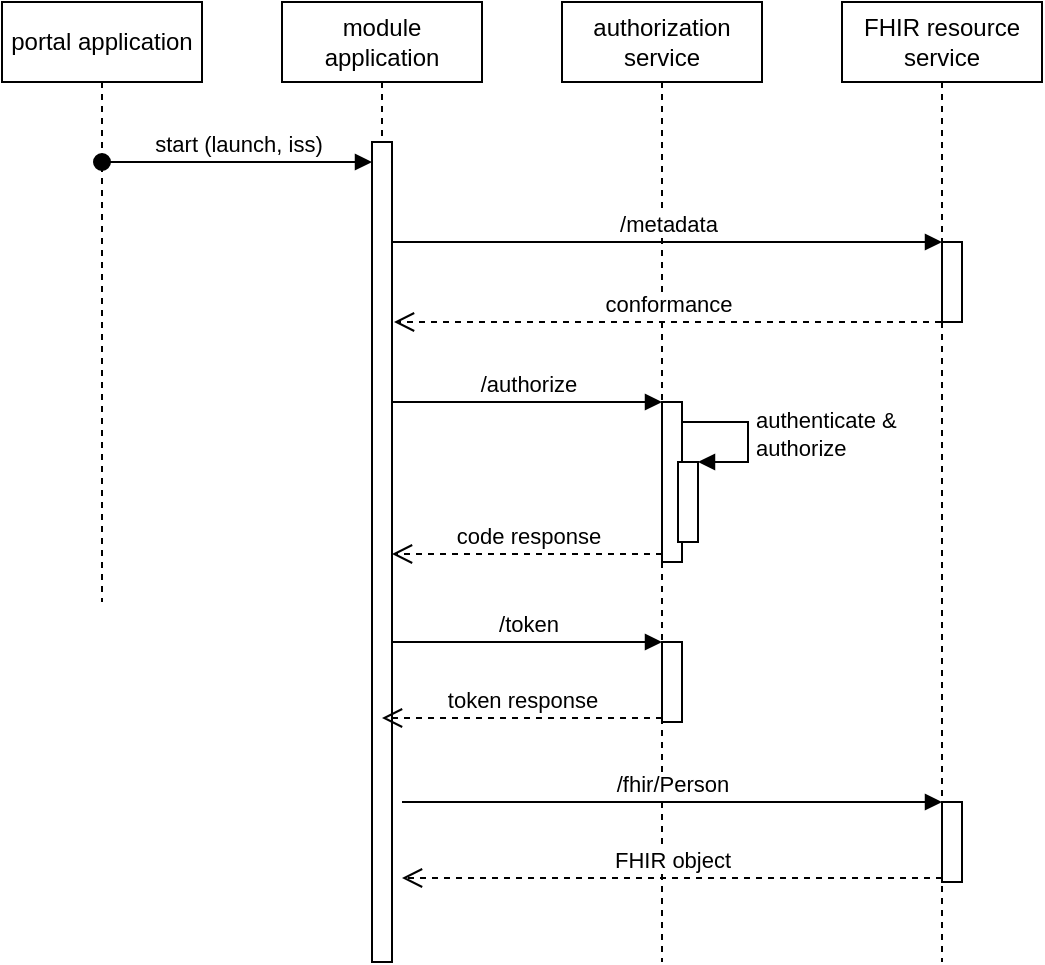 <mxfile version="14.8.5" type="github"><diagram id="Xceh6YoExhiWnQSg53VG" name="Page-1"><mxGraphModel dx="946" dy="620" grid="1" gridSize="10" guides="1" tooltips="1" connect="1" arrows="1" fold="1" page="1" pageScale="1" pageWidth="827" pageHeight="1169" math="0" shadow="0"><root><mxCell id="0"/><mxCell id="1" parent="0"/><mxCell id="KaEcSZ0AVTSCkEA-WvtG-1" value="module application" style="shape=umlLifeline;perimeter=lifelinePerimeter;whiteSpace=wrap;html=1;container=1;collapsible=0;recursiveResize=0;outlineConnect=0;" parent="1" vertex="1"><mxGeometry x="180" y="40" width="100" height="480" as="geometry"/></mxCell><mxCell id="KaEcSZ0AVTSCkEA-WvtG-10" value="" style="html=1;points=[];perimeter=orthogonalPerimeter;" parent="KaEcSZ0AVTSCkEA-WvtG-1" vertex="1"><mxGeometry x="45" y="70" width="10" height="410" as="geometry"/></mxCell><mxCell id="KaEcSZ0AVTSCkEA-WvtG-2" value="portal application" style="shape=umlLifeline;perimeter=lifelinePerimeter;whiteSpace=wrap;html=1;container=1;collapsible=0;recursiveResize=0;outlineConnect=0;" parent="1" vertex="1"><mxGeometry x="40" y="40" width="100" height="300" as="geometry"/></mxCell><mxCell id="KaEcSZ0AVTSCkEA-WvtG-3" value="authorization service" style="shape=umlLifeline;perimeter=lifelinePerimeter;whiteSpace=wrap;html=1;container=1;collapsible=0;recursiveResize=0;outlineConnect=0;" parent="1" vertex="1"><mxGeometry x="320" y="40" width="100" height="480" as="geometry"/></mxCell><mxCell id="KaEcSZ0AVTSCkEA-WvtG-4" value="FHIR resource service" style="shape=umlLifeline;perimeter=lifelinePerimeter;whiteSpace=wrap;html=1;container=1;collapsible=0;recursiveResize=0;outlineConnect=0;" parent="1" vertex="1"><mxGeometry x="460" y="40" width="100" height="480" as="geometry"/></mxCell><mxCell id="KaEcSZ0AVTSCkEA-WvtG-11" value="start (launch, iss)" style="html=1;verticalAlign=bottom;startArrow=oval;endArrow=block;startSize=8;" parent="1" source="KaEcSZ0AVTSCkEA-WvtG-2" target="KaEcSZ0AVTSCkEA-WvtG-10" edge="1"><mxGeometry relative="1" as="geometry"><mxPoint x="165" y="170" as="sourcePoint"/><Array as="points"><mxPoint x="180" y="120"/></Array></mxGeometry></mxCell><mxCell id="KaEcSZ0AVTSCkEA-WvtG-12" value="" style="html=1;points=[];perimeter=orthogonalPerimeter;" parent="1" vertex="1"><mxGeometry x="510" y="160" width="10" height="40" as="geometry"/></mxCell><mxCell id="KaEcSZ0AVTSCkEA-WvtG-13" value="/metadata" style="html=1;verticalAlign=bottom;endArrow=block;entryX=0;entryY=0;" parent="1" source="KaEcSZ0AVTSCkEA-WvtG-10" target="KaEcSZ0AVTSCkEA-WvtG-12" edge="1"><mxGeometry relative="1" as="geometry"><mxPoint x="440" y="160" as="sourcePoint"/></mxGeometry></mxCell><mxCell id="KaEcSZ0AVTSCkEA-WvtG-14" value="conformance" style="html=1;verticalAlign=bottom;endArrow=open;dashed=1;endSize=8;" parent="1" source="KaEcSZ0AVTSCkEA-WvtG-4" edge="1"><mxGeometry relative="1" as="geometry"><mxPoint x="236" y="200" as="targetPoint"/><Array as="points"><mxPoint x="450" y="200"/></Array></mxGeometry></mxCell><mxCell id="KaEcSZ0AVTSCkEA-WvtG-15" value="" style="html=1;points=[];perimeter=orthogonalPerimeter;" parent="1" vertex="1"><mxGeometry x="370" y="240" width="10" height="80" as="geometry"/></mxCell><mxCell id="KaEcSZ0AVTSCkEA-WvtG-16" value="/authorize" style="html=1;verticalAlign=bottom;endArrow=block;entryX=0;entryY=0;" parent="1" source="KaEcSZ0AVTSCkEA-WvtG-10" target="KaEcSZ0AVTSCkEA-WvtG-15" edge="1"><mxGeometry relative="1" as="geometry"><mxPoint x="300" y="240" as="sourcePoint"/></mxGeometry></mxCell><mxCell id="KaEcSZ0AVTSCkEA-WvtG-17" value="code response" style="html=1;verticalAlign=bottom;endArrow=open;dashed=1;endSize=8;exitX=0;exitY=0.95;" parent="1" source="KaEcSZ0AVTSCkEA-WvtG-15" target="KaEcSZ0AVTSCkEA-WvtG-10" edge="1"><mxGeometry relative="1" as="geometry"><mxPoint x="240" y="316" as="targetPoint"/></mxGeometry></mxCell><mxCell id="KaEcSZ0AVTSCkEA-WvtG-18" value="" style="html=1;points=[];perimeter=orthogonalPerimeter;" parent="1" vertex="1"><mxGeometry x="378" y="270" width="10" height="40" as="geometry"/></mxCell><mxCell id="KaEcSZ0AVTSCkEA-WvtG-19" value="authenticate &amp;amp; &lt;br&gt;authorize" style="edgeStyle=orthogonalEdgeStyle;html=1;align=left;spacingLeft=2;endArrow=block;rounded=0;entryX=1;entryY=0;" parent="1" target="KaEcSZ0AVTSCkEA-WvtG-18" edge="1"><mxGeometry relative="1" as="geometry"><mxPoint x="380" y="250" as="sourcePoint"/><Array as="points"><mxPoint x="413" y="250"/></Array></mxGeometry></mxCell><mxCell id="KaEcSZ0AVTSCkEA-WvtG-20" value="" style="html=1;points=[];perimeter=orthogonalPerimeter;" parent="1" vertex="1"><mxGeometry x="370" y="360" width="10" height="40" as="geometry"/></mxCell><mxCell id="KaEcSZ0AVTSCkEA-WvtG-21" value="/token" style="html=1;verticalAlign=bottom;endArrow=block;entryX=0;entryY=0;" parent="1" target="KaEcSZ0AVTSCkEA-WvtG-20" edge="1"><mxGeometry relative="1" as="geometry"><mxPoint x="235" y="360" as="sourcePoint"/></mxGeometry></mxCell><mxCell id="KaEcSZ0AVTSCkEA-WvtG-22" value="token response" style="html=1;verticalAlign=bottom;endArrow=open;dashed=1;endSize=8;exitX=0;exitY=0.95;" parent="1" source="KaEcSZ0AVTSCkEA-WvtG-20" edge="1"><mxGeometry relative="1" as="geometry"><mxPoint x="230" y="398" as="targetPoint"/></mxGeometry></mxCell><mxCell id="KaEcSZ0AVTSCkEA-WvtG-26" value="" style="html=1;points=[];perimeter=orthogonalPerimeter;" parent="1" vertex="1"><mxGeometry x="510" y="440" width="10" height="40" as="geometry"/></mxCell><mxCell id="KaEcSZ0AVTSCkEA-WvtG-27" value="/fhir/Person" style="html=1;verticalAlign=bottom;endArrow=block;entryX=0;entryY=0;exitX=1.5;exitY=0.805;exitDx=0;exitDy=0;exitPerimeter=0;" parent="1" source="KaEcSZ0AVTSCkEA-WvtG-10" target="KaEcSZ0AVTSCkEA-WvtG-26" edge="1"><mxGeometry relative="1" as="geometry"><mxPoint x="440" y="440" as="sourcePoint"/></mxGeometry></mxCell><mxCell id="KaEcSZ0AVTSCkEA-WvtG-28" value="FHIR object" style="html=1;verticalAlign=bottom;endArrow=open;dashed=1;endSize=8;exitX=0;exitY=0.95;" parent="1" source="KaEcSZ0AVTSCkEA-WvtG-26" edge="1"><mxGeometry relative="1" as="geometry"><mxPoint x="240" y="478" as="targetPoint"/></mxGeometry></mxCell></root></mxGraphModel></diagram></mxfile>